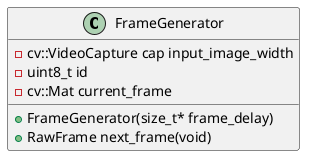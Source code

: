 ' File: framegenerator.puml

@startuml(id=FrameGenerator)
class FrameGenerator {
   -cv::VideoCapture cap input_image_width
   -uint8_t id
   -cv::Mat current_frame

   +FrameGenerator(size_t* frame_delay)
   +RawFrame next_frame(void)
}
@enduml

@startuml(id=RawFrame)
object RawFrame {
   uint8_t id
   cv::Mat raw_image
}
@enduml